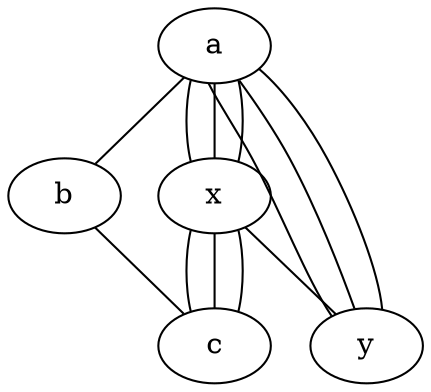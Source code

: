 graph test2 {
       a -- b -- c;
       a -- {x y};
       x -- c;
       a -- {x y};
       x -- c;
       a -- {x y};
       x -- c [w=10.0];
       x -- y [w=2851844425327157542.0,len=9223372036854775811];
}

